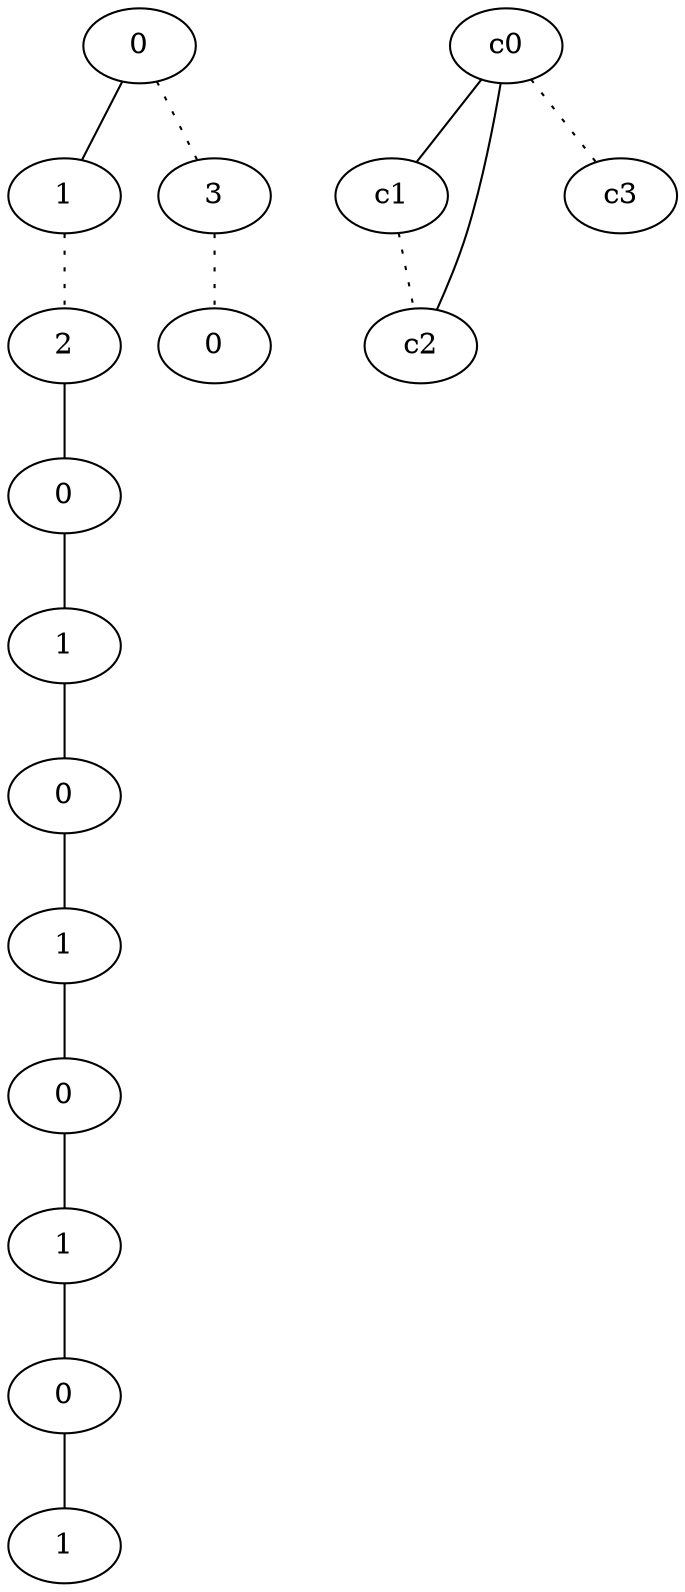 graph {
a0[label=0];
a1[label=1];
a2[label=2];
a3[label=0];
a4[label=1];
a5[label=0];
a6[label=1];
a7[label=0];
a8[label=1];
a9[label=0];
a10[label=1];
a11[label=3];
a12[label=0];
a0 -- a1;
a0 -- a11 [style=dotted];
a1 -- a2 [style=dotted];
a2 -- a3;
a3 -- a4;
a4 -- a5;
a5 -- a6;
a6 -- a7;
a7 -- a8;
a8 -- a9;
a9 -- a10;
a11 -- a12 [style=dotted];
c0 -- c1;
c0 -- c2;
c0 -- c3 [style=dotted];
c1 -- c2 [style=dotted];
}
